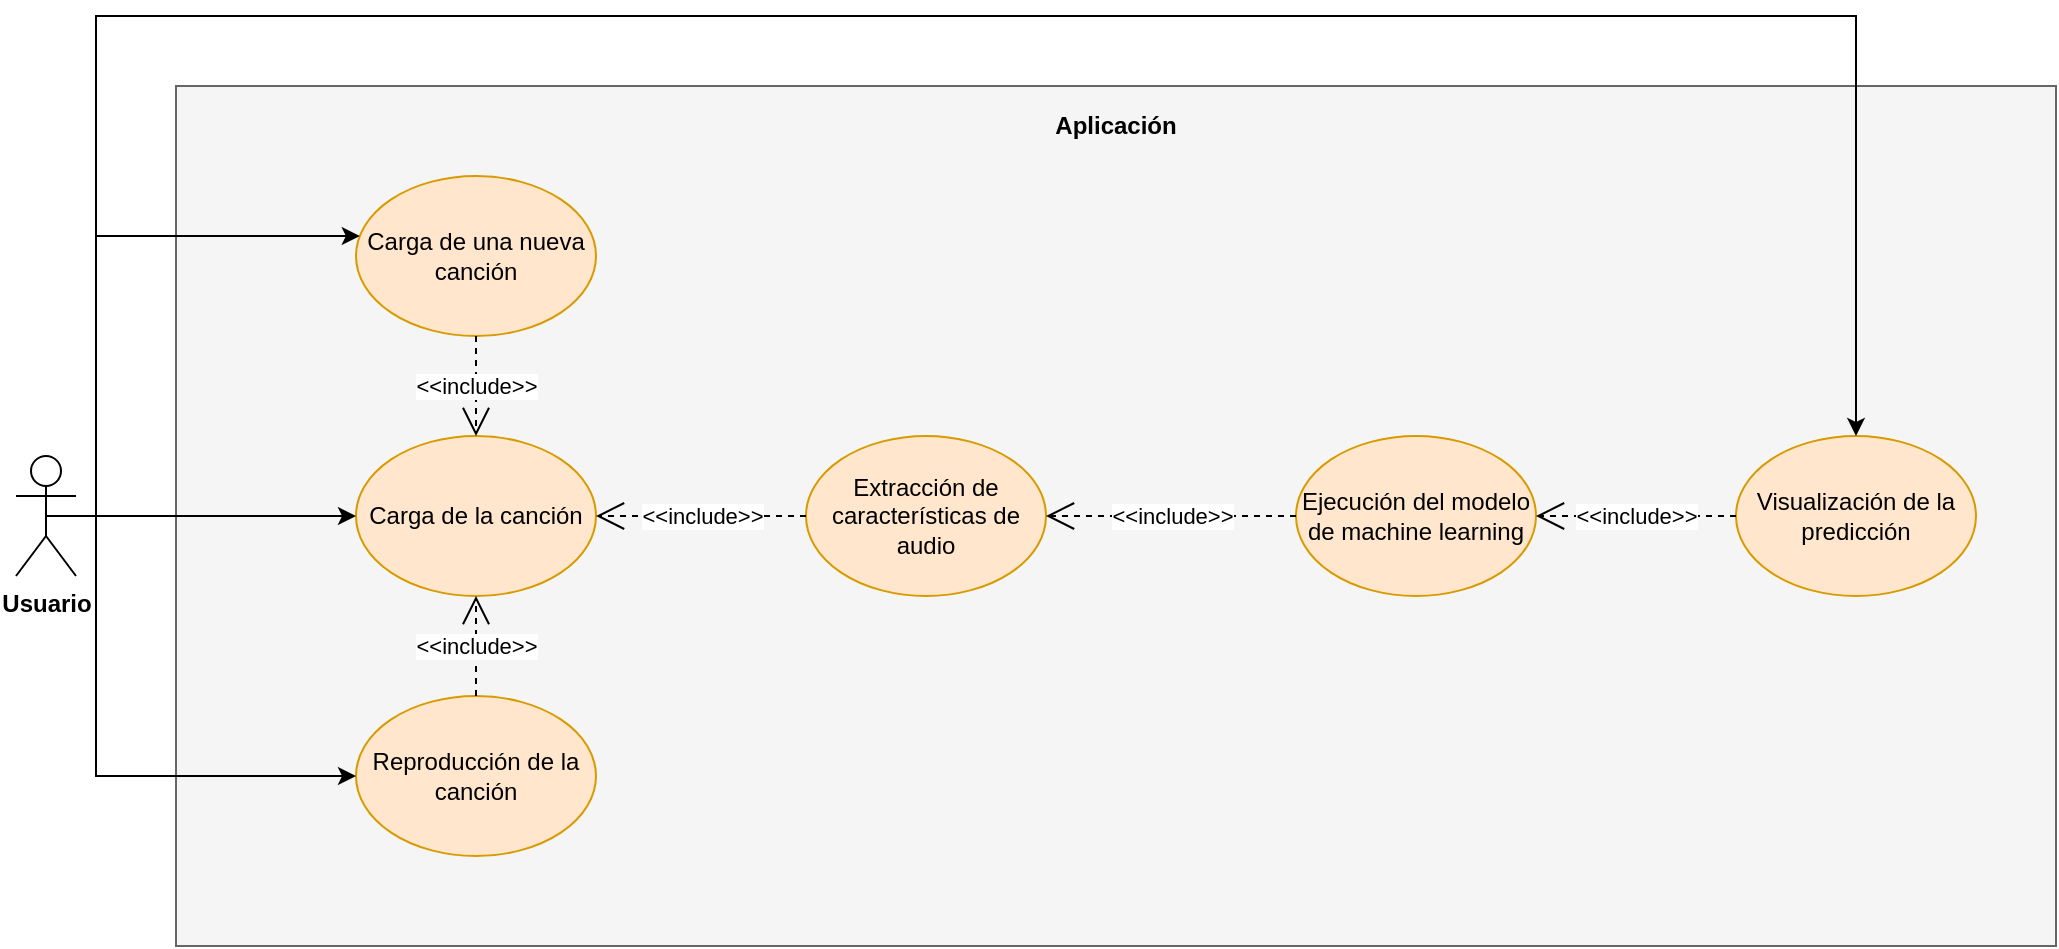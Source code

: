 <mxfile version="21.5.0" type="device">
  <diagram name="Page-1" id="r8s2ARL618oMXkCPKOyq">
    <mxGraphModel dx="1224" dy="1196" grid="1" gridSize="10" guides="1" tooltips="1" connect="1" arrows="1" fold="1" page="1" pageScale="1" pageWidth="850" pageHeight="1100" math="0" shadow="0">
      <root>
        <mxCell id="0" />
        <mxCell id="1" parent="0" />
        <mxCell id="ljhMheA2BRrZzQb7eBnR-1" value="Usuario" style="shape=umlActor;verticalLabelPosition=bottom;verticalAlign=top;html=1;outlineConnect=0;fontStyle=1" vertex="1" parent="1">
          <mxGeometry x="880" y="580" width="30" height="60" as="geometry" />
        </mxCell>
        <mxCell id="ljhMheA2BRrZzQb7eBnR-2" value="" style="rounded=0;whiteSpace=wrap;html=1;fillColor=#f5f5f5;fontColor=#333333;strokeColor=#666666;" vertex="1" parent="1">
          <mxGeometry x="960" y="395" width="940" height="430" as="geometry" />
        </mxCell>
        <mxCell id="ljhMheA2BRrZzQb7eBnR-3" value="Carga de la canción" style="ellipse;whiteSpace=wrap;html=1;fillColor=#ffe6cc;strokeColor=#d79b00;" vertex="1" parent="1">
          <mxGeometry x="1050" y="570" width="120" height="80" as="geometry" />
        </mxCell>
        <mxCell id="ljhMheA2BRrZzQb7eBnR-4" style="edgeStyle=orthogonalEdgeStyle;rounded=0;orthogonalLoop=1;jettySize=auto;html=1;exitX=0.5;exitY=0.5;exitDx=0;exitDy=0;exitPerimeter=0;" edge="1" parent="1" source="ljhMheA2BRrZzQb7eBnR-1" target="ljhMheA2BRrZzQb7eBnR-3">
          <mxGeometry relative="1" as="geometry" />
        </mxCell>
        <mxCell id="ljhMheA2BRrZzQb7eBnR-5" value="Extracción de características de audio" style="ellipse;whiteSpace=wrap;html=1;fillColor=#ffe6cc;strokeColor=#d79b00;" vertex="1" parent="1">
          <mxGeometry x="1275" y="570" width="120" height="80" as="geometry" />
        </mxCell>
        <mxCell id="ljhMheA2BRrZzQb7eBnR-7" value="Ejecución del modelo de machine learning" style="ellipse;whiteSpace=wrap;html=1;fillColor=#ffe6cc;strokeColor=#d79b00;" vertex="1" parent="1">
          <mxGeometry x="1520" y="570" width="120" height="80" as="geometry" />
        </mxCell>
        <mxCell id="ljhMheA2BRrZzQb7eBnR-9" value="Visualización de la predicción" style="ellipse;whiteSpace=wrap;html=1;fillColor=#ffe6cc;strokeColor=#d79b00;" vertex="1" parent="1">
          <mxGeometry x="1740" y="570" width="120" height="80" as="geometry" />
        </mxCell>
        <mxCell id="ljhMheA2BRrZzQb7eBnR-11" value="Reproducción de la canción" style="ellipse;whiteSpace=wrap;html=1;fillColor=#ffe6cc;strokeColor=#d79b00;" vertex="1" parent="1">
          <mxGeometry x="1050" y="700" width="120" height="80" as="geometry" />
        </mxCell>
        <mxCell id="ljhMheA2BRrZzQb7eBnR-14" style="edgeStyle=orthogonalEdgeStyle;rounded=0;orthogonalLoop=1;jettySize=auto;html=1;" edge="1" parent="1" target="ljhMheA2BRrZzQb7eBnR-11">
          <mxGeometry relative="1" as="geometry">
            <mxPoint x="920" y="610" as="sourcePoint" />
            <Array as="points">
              <mxPoint x="920" y="660" />
              <mxPoint x="920" y="730" />
            </Array>
          </mxGeometry>
        </mxCell>
        <mxCell id="ljhMheA2BRrZzQb7eBnR-15" value="Carga de una nueva canción" style="ellipse;whiteSpace=wrap;html=1;fillColor=#ffe6cc;strokeColor=#d79b00;" vertex="1" parent="1">
          <mxGeometry x="1050" y="440" width="120" height="80" as="geometry" />
        </mxCell>
        <mxCell id="ljhMheA2BRrZzQb7eBnR-17" style="edgeStyle=orthogonalEdgeStyle;rounded=0;orthogonalLoop=1;jettySize=auto;html=1;" edge="1" parent="1" source="ljhMheA2BRrZzQb7eBnR-1" target="ljhMheA2BRrZzQb7eBnR-15">
          <mxGeometry relative="1" as="geometry">
            <Array as="points">
              <mxPoint x="920" y="610" />
              <mxPoint x="920" y="470" />
            </Array>
          </mxGeometry>
        </mxCell>
        <mxCell id="ljhMheA2BRrZzQb7eBnR-24" value="&amp;lt;&amp;lt;include&amp;gt;&amp;gt;" style="endArrow=open;endSize=12;dashed=1;html=1;rounded=0;" edge="1" parent="1" source="ljhMheA2BRrZzQb7eBnR-11" target="ljhMheA2BRrZzQb7eBnR-3">
          <mxGeometry width="160" relative="1" as="geometry">
            <mxPoint x="1120" y="970" as="sourcePoint" />
            <mxPoint x="1280" y="970" as="targetPoint" />
          </mxGeometry>
        </mxCell>
        <mxCell id="ljhMheA2BRrZzQb7eBnR-25" value="&amp;lt;&amp;lt;include&amp;gt;&amp;gt;" style="endArrow=open;endSize=12;dashed=1;html=1;rounded=0;" edge="1" parent="1" source="ljhMheA2BRrZzQb7eBnR-15" target="ljhMheA2BRrZzQb7eBnR-3">
          <mxGeometry width="160" relative="1" as="geometry">
            <mxPoint x="1120" y="710" as="sourcePoint" />
            <mxPoint x="1120" y="660" as="targetPoint" />
          </mxGeometry>
        </mxCell>
        <mxCell id="ljhMheA2BRrZzQb7eBnR-26" value="&amp;lt;&amp;lt;include&amp;gt;&amp;gt;" style="endArrow=open;endSize=12;dashed=1;html=1;rounded=0;" edge="1" parent="1" source="ljhMheA2BRrZzQb7eBnR-5" target="ljhMheA2BRrZzQb7eBnR-3">
          <mxGeometry width="160" relative="1" as="geometry">
            <mxPoint x="1120" y="710" as="sourcePoint" />
            <mxPoint x="1120" y="660" as="targetPoint" />
          </mxGeometry>
        </mxCell>
        <mxCell id="ljhMheA2BRrZzQb7eBnR-27" value="&amp;lt;&amp;lt;include&amp;gt;&amp;gt;" style="endArrow=open;endSize=12;dashed=1;html=1;rounded=0;" edge="1" parent="1" source="ljhMheA2BRrZzQb7eBnR-7" target="ljhMheA2BRrZzQb7eBnR-5">
          <mxGeometry width="160" relative="1" as="geometry">
            <mxPoint x="1250" y="620" as="sourcePoint" />
            <mxPoint x="1180" y="620" as="targetPoint" />
          </mxGeometry>
        </mxCell>
        <mxCell id="ljhMheA2BRrZzQb7eBnR-28" value="&amp;lt;&amp;lt;include&amp;gt;&amp;gt;" style="endArrow=open;endSize=12;dashed=1;html=1;rounded=0;" edge="1" parent="1" source="ljhMheA2BRrZzQb7eBnR-9" target="ljhMheA2BRrZzQb7eBnR-7">
          <mxGeometry width="160" relative="1" as="geometry">
            <mxPoint x="1625" y="970" as="sourcePoint" />
            <mxPoint x="1510" y="970" as="targetPoint" />
          </mxGeometry>
        </mxCell>
        <mxCell id="ljhMheA2BRrZzQb7eBnR-30" style="edgeStyle=orthogonalEdgeStyle;rounded=0;orthogonalLoop=1;jettySize=auto;html=1;entryX=0.5;entryY=0;entryDx=0;entryDy=0;" edge="1" parent="1" source="ljhMheA2BRrZzQb7eBnR-1" target="ljhMheA2BRrZzQb7eBnR-9">
          <mxGeometry relative="1" as="geometry">
            <Array as="points">
              <mxPoint x="920" y="610" />
              <mxPoint x="920" y="360" />
              <mxPoint x="1800" y="360" />
            </Array>
          </mxGeometry>
        </mxCell>
        <mxCell id="ljhMheA2BRrZzQb7eBnR-31" value="Aplicación" style="text;html=1;strokeColor=none;fillColor=none;align=center;verticalAlign=middle;whiteSpace=wrap;rounded=0;fontStyle=1" vertex="1" parent="1">
          <mxGeometry x="1400" y="400" width="60" height="30" as="geometry" />
        </mxCell>
      </root>
    </mxGraphModel>
  </diagram>
</mxfile>
